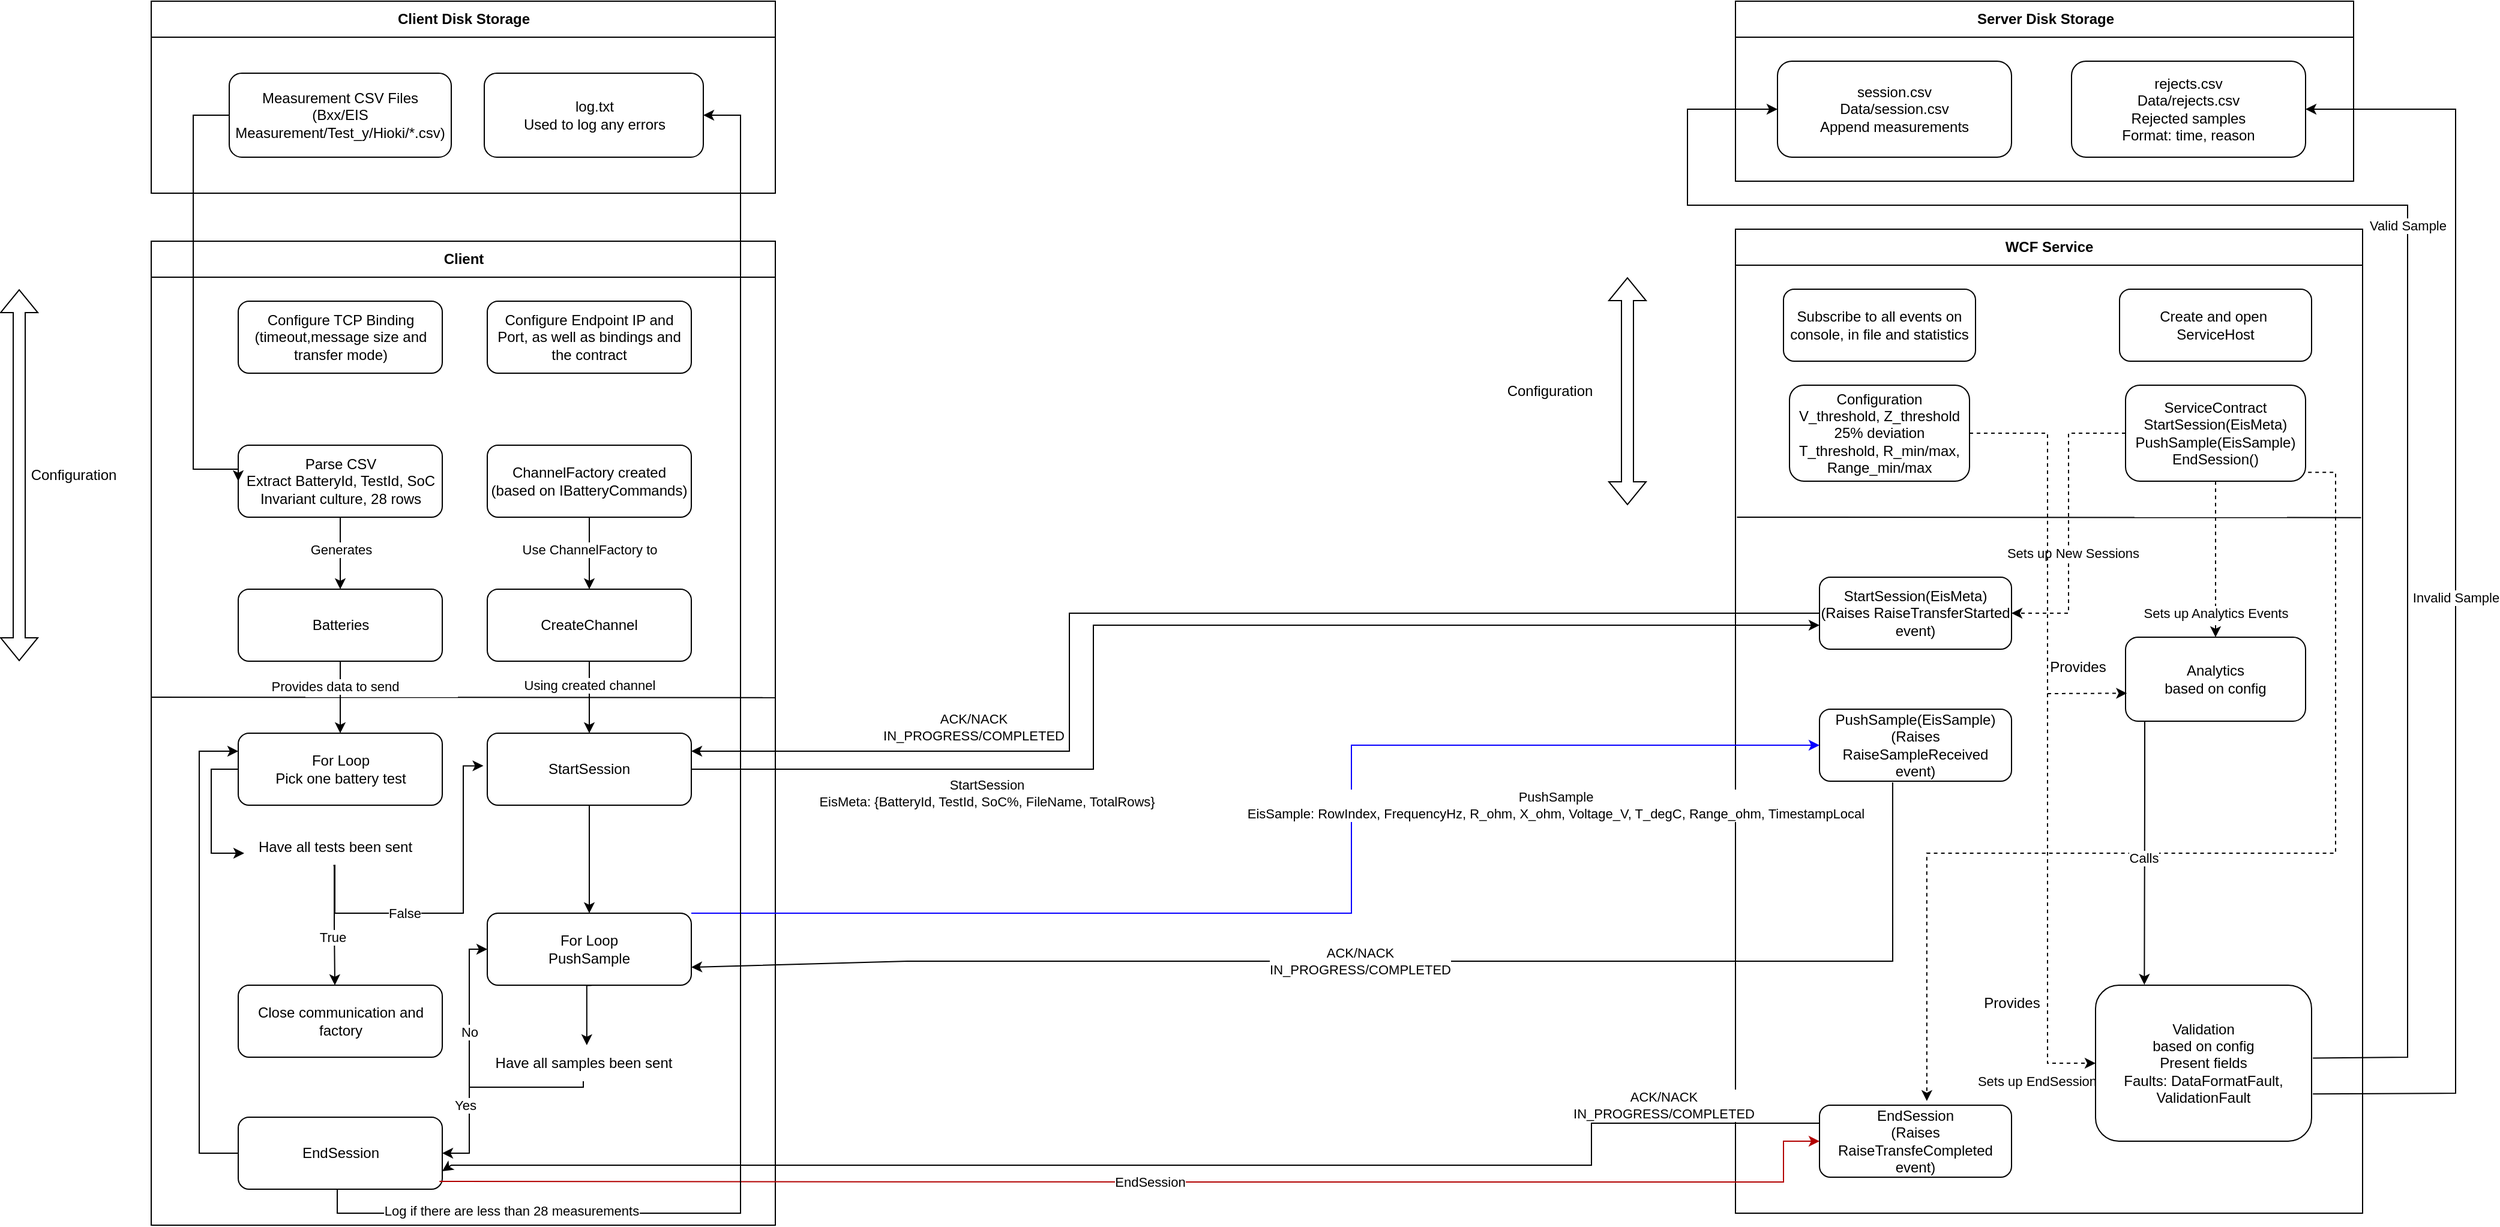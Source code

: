 <mxfile version="28.2.0">
  <diagram name="Page-1" id="ZypiApr3Vc_sd6u4OmtT">
    <mxGraphModel dx="4196" dy="1904" grid="1" gridSize="10" guides="1" tooltips="1" connect="1" arrows="1" fold="1" page="1" pageScale="1" pageWidth="827" pageHeight="1169" math="0" shadow="0">
      <root>
        <mxCell id="0" />
        <mxCell id="1" parent="0" />
        <mxCell id="EciNAuKEw0bft_zddnMu-80" value="Client" style="swimlane;html=1;startSize=30;" vertex="1" parent="1">
          <mxGeometry x="-380" y="910" width="520" height="820" as="geometry">
            <mxRectangle width="70" height="30" as="alternateBounds" />
          </mxGeometry>
        </mxCell>
        <mxCell id="EciNAuKEw0bft_zddnMu-81" style="edgeStyle=orthogonalEdgeStyle;rounded=0;orthogonalLoop=1;jettySize=auto;html=1;entryX=0.5;entryY=0;entryDx=0;entryDy=0;" edge="1" parent="EciNAuKEw0bft_zddnMu-80" source="EciNAuKEw0bft_zddnMu-83" target="EciNAuKEw0bft_zddnMu-89">
          <mxGeometry relative="1" as="geometry">
            <mxPoint x="150" y="160" as="targetPoint" />
          </mxGeometry>
        </mxCell>
        <mxCell id="EciNAuKEw0bft_zddnMu-82" value="Generates" style="edgeLabel;html=1;align=center;verticalAlign=middle;resizable=0;points=[];" vertex="1" connectable="0" parent="EciNAuKEw0bft_zddnMu-81">
          <mxGeometry x="-0.429" y="3" relative="1" as="geometry">
            <mxPoint x="-3" y="10" as="offset" />
          </mxGeometry>
        </mxCell>
        <mxCell id="EciNAuKEw0bft_zddnMu-83" value="Parse CSV&#xa;Extract BatteryId, TestId, SoC&#xa;Invariant culture, 28 rows" style="rounded=1;whiteSpace=wrap;html=1;" vertex="1" parent="EciNAuKEw0bft_zddnMu-80">
          <mxGeometry x="72.5" y="170" width="170" height="60" as="geometry" />
        </mxCell>
        <mxCell id="EciNAuKEw0bft_zddnMu-84" style="edgeStyle=orthogonalEdgeStyle;rounded=0;orthogonalLoop=1;jettySize=auto;html=1;entryX=-0.019;entryY=0.453;entryDx=0;entryDy=0;entryPerimeter=0;exitX=0.495;exitY=1.008;exitDx=0;exitDy=0;exitPerimeter=0;" edge="1" parent="EciNAuKEw0bft_zddnMu-80" source="EciNAuKEw0bft_zddnMu-100" target="EciNAuKEw0bft_zddnMu-103">
          <mxGeometry relative="1" as="geometry">
            <mxPoint x="269.94" y="480.0" as="targetPoint" />
            <mxPoint x="174.54" y="519.62" as="sourcePoint" />
            <Array as="points">
              <mxPoint x="153" y="520" />
              <mxPoint x="153" y="560" />
              <mxPoint x="260" y="560" />
              <mxPoint x="260" y="437" />
            </Array>
          </mxGeometry>
        </mxCell>
        <mxCell id="EciNAuKEw0bft_zddnMu-85" value="False" style="edgeLabel;html=1;align=center;verticalAlign=middle;resizable=0;points=[];" vertex="1" connectable="0" parent="EciNAuKEw0bft_zddnMu-84">
          <mxGeometry x="-0.316" relative="1" as="geometry">
            <mxPoint as="offset" />
          </mxGeometry>
        </mxCell>
        <mxCell id="EciNAuKEw0bft_zddnMu-86" value="&lt;div&gt;For Loop&lt;/div&gt;&lt;div&gt;Pick one battery test&lt;/div&gt;" style="rounded=1;whiteSpace=wrap;html=1;" vertex="1" parent="EciNAuKEw0bft_zddnMu-80">
          <mxGeometry x="72.5" y="410" width="170" height="60" as="geometry" />
        </mxCell>
        <mxCell id="EciNAuKEw0bft_zddnMu-87" style="edgeStyle=orthogonalEdgeStyle;rounded=0;orthogonalLoop=1;jettySize=auto;html=1;entryX=0.5;entryY=0;entryDx=0;entryDy=0;" edge="1" parent="EciNAuKEw0bft_zddnMu-80" source="EciNAuKEw0bft_zddnMu-89" target="EciNAuKEw0bft_zddnMu-86">
          <mxGeometry relative="1" as="geometry" />
        </mxCell>
        <mxCell id="EciNAuKEw0bft_zddnMu-88" value="Provides data to send" style="edgeLabel;html=1;align=center;verticalAlign=middle;resizable=0;points=[];" vertex="1" connectable="0" parent="EciNAuKEw0bft_zddnMu-87">
          <mxGeometry x="-0.086" y="3" relative="1" as="geometry">
            <mxPoint x="-8" y="-7" as="offset" />
          </mxGeometry>
        </mxCell>
        <mxCell id="EciNAuKEw0bft_zddnMu-89" value="&lt;div&gt;Batteries&lt;/div&gt;" style="rounded=1;whiteSpace=wrap;html=1;" vertex="1" parent="EciNAuKEw0bft_zddnMu-80">
          <mxGeometry x="72.5" y="290" width="170" height="60" as="geometry" />
        </mxCell>
        <mxCell id="EciNAuKEw0bft_zddnMu-90" style="edgeStyle=orthogonalEdgeStyle;rounded=0;orthogonalLoop=1;jettySize=auto;html=1;entryX=0.5;entryY=0;entryDx=0;entryDy=0;" edge="1" parent="EciNAuKEw0bft_zddnMu-80" source="EciNAuKEw0bft_zddnMu-92" target="EciNAuKEw0bft_zddnMu-93">
          <mxGeometry relative="1" as="geometry" />
        </mxCell>
        <mxCell id="EciNAuKEw0bft_zddnMu-91" value="Use ChannelFactory to" style="edgeLabel;html=1;align=center;verticalAlign=middle;resizable=0;points=[];" vertex="1" connectable="0" parent="EciNAuKEw0bft_zddnMu-90">
          <mxGeometry x="-0.104" relative="1" as="geometry">
            <mxPoint as="offset" />
          </mxGeometry>
        </mxCell>
        <mxCell id="EciNAuKEw0bft_zddnMu-92" value="&lt;div&gt;ChannelFactory created&lt;/div&gt;(based on IBatteryCommands)" style="rounded=1;whiteSpace=wrap;html=1;" vertex="1" parent="EciNAuKEw0bft_zddnMu-80">
          <mxGeometry x="280" y="170" width="170" height="60" as="geometry" />
        </mxCell>
        <mxCell id="EciNAuKEw0bft_zddnMu-93" value="&lt;div&gt;CreateChannel&lt;/div&gt;" style="rounded=1;whiteSpace=wrap;html=1;" vertex="1" parent="EciNAuKEw0bft_zddnMu-80">
          <mxGeometry x="280" y="290" width="170" height="60" as="geometry" />
        </mxCell>
        <mxCell id="EciNAuKEw0bft_zddnMu-94" value="" style="endArrow=none;html=1;rounded=0;entryX=1;entryY=0.5;entryDx=0;entryDy=0;" edge="1" parent="EciNAuKEw0bft_zddnMu-80">
          <mxGeometry width="50" height="50" relative="1" as="geometry">
            <mxPoint y="380.0" as="sourcePoint" />
            <mxPoint x="520" y="380.34" as="targetPoint" />
          </mxGeometry>
        </mxCell>
        <mxCell id="EciNAuKEw0bft_zddnMu-95" value="&lt;div&gt;Configure TCP Binding&lt;/div&gt;&lt;div&gt;(timeout,message size and transfer mode)&lt;/div&gt;" style="rounded=1;whiteSpace=wrap;html=1;" vertex="1" parent="EciNAuKEw0bft_zddnMu-80">
          <mxGeometry x="72.5" y="50" width="170" height="60" as="geometry" />
        </mxCell>
        <mxCell id="EciNAuKEw0bft_zddnMu-96" value="&lt;div&gt;Configure Endpoint IP and Port, as well as bindings and the contract&lt;/div&gt;" style="rounded=1;whiteSpace=wrap;html=1;" vertex="1" parent="EciNAuKEw0bft_zddnMu-80">
          <mxGeometry x="280" y="50" width="170" height="60" as="geometry" />
        </mxCell>
        <mxCell id="EciNAuKEw0bft_zddnMu-97" value="" style="edgeStyle=orthogonalEdgeStyle;rounded=0;orthogonalLoop=1;jettySize=auto;html=1;exitX=0;exitY=0.5;exitDx=0;exitDy=0;" edge="1" parent="EciNAuKEw0bft_zddnMu-80" source="EciNAuKEw0bft_zddnMu-86" target="EciNAuKEw0bft_zddnMu-100">
          <mxGeometry relative="1" as="geometry">
            <mxPoint x="230" y="560.31" as="targetPoint" />
            <mxPoint x="40" y="440" as="sourcePoint" />
            <Array as="points">
              <mxPoint x="50" y="440" />
              <mxPoint x="50" y="510" />
            </Array>
          </mxGeometry>
        </mxCell>
        <mxCell id="EciNAuKEw0bft_zddnMu-98" style="edgeStyle=orthogonalEdgeStyle;rounded=0;orthogonalLoop=1;jettySize=auto;html=1;" edge="1" parent="EciNAuKEw0bft_zddnMu-80" source="EciNAuKEw0bft_zddnMu-100" target="EciNAuKEw0bft_zddnMu-101">
          <mxGeometry relative="1" as="geometry">
            <Array as="points">
              <mxPoint x="153" y="570" />
              <mxPoint x="153" y="570" />
            </Array>
          </mxGeometry>
        </mxCell>
        <mxCell id="EciNAuKEw0bft_zddnMu-99" value="True" style="edgeLabel;html=1;align=center;verticalAlign=middle;resizable=0;points=[];" vertex="1" connectable="0" parent="EciNAuKEw0bft_zddnMu-98">
          <mxGeometry x="0.206" y="-2" relative="1" as="geometry">
            <mxPoint as="offset" />
          </mxGeometry>
        </mxCell>
        <mxCell id="EciNAuKEw0bft_zddnMu-100" value="Have all tests been sent" style="text;html=1;align=center;verticalAlign=middle;resizable=0;points=[];autosize=1;rounded=1;" vertex="1" parent="EciNAuKEw0bft_zddnMu-80">
          <mxGeometry x="77.5" y="490" width="150" height="30" as="geometry" />
        </mxCell>
        <mxCell id="EciNAuKEw0bft_zddnMu-101" value="Close communication and factory" style="rounded=1;whiteSpace=wrap;html=1;" vertex="1" parent="EciNAuKEw0bft_zddnMu-80">
          <mxGeometry x="72.5" y="620" width="170" height="60" as="geometry" />
        </mxCell>
        <mxCell id="EciNAuKEw0bft_zddnMu-102" style="edgeStyle=orthogonalEdgeStyle;rounded=0;orthogonalLoop=1;jettySize=auto;html=1;entryX=0.5;entryY=0;entryDx=0;entryDy=0;" edge="1" parent="EciNAuKEw0bft_zddnMu-80" source="EciNAuKEw0bft_zddnMu-103" target="EciNAuKEw0bft_zddnMu-107">
          <mxGeometry relative="1" as="geometry" />
        </mxCell>
        <mxCell id="EciNAuKEw0bft_zddnMu-103" value="StartSession" style="rounded=1;whiteSpace=wrap;html=1;" vertex="1" parent="EciNAuKEw0bft_zddnMu-80">
          <mxGeometry x="280" y="410" width="170" height="60" as="geometry" />
        </mxCell>
        <mxCell id="EciNAuKEw0bft_zddnMu-104" style="edgeStyle=orthogonalEdgeStyle;rounded=0;orthogonalLoop=1;jettySize=auto;html=1;entryX=0.5;entryY=0;entryDx=0;entryDy=0;" edge="1" parent="EciNAuKEw0bft_zddnMu-80" source="EciNAuKEw0bft_zddnMu-93" target="EciNAuKEw0bft_zddnMu-103">
          <mxGeometry relative="1" as="geometry">
            <Array as="points" />
          </mxGeometry>
        </mxCell>
        <mxCell id="EciNAuKEw0bft_zddnMu-105" value="&lt;div&gt;Using created channel&lt;/div&gt;" style="edgeLabel;html=1;align=center;verticalAlign=middle;resizable=0;points=[];" vertex="1" connectable="0" parent="EciNAuKEw0bft_zddnMu-104">
          <mxGeometry x="-0.217" y="-1" relative="1" as="geometry">
            <mxPoint x="1" y="-4" as="offset" />
          </mxGeometry>
        </mxCell>
        <mxCell id="EciNAuKEw0bft_zddnMu-106" style="edgeStyle=orthogonalEdgeStyle;rounded=0;orthogonalLoop=1;jettySize=auto;html=1;exitX=1;exitY=0.5;exitDx=0;exitDy=0;" edge="1" parent="EciNAuKEw0bft_zddnMu-80" source="EciNAuKEw0bft_zddnMu-107">
          <mxGeometry relative="1" as="geometry">
            <mxPoint x="440.296" y="590.296" as="targetPoint" />
          </mxGeometry>
        </mxCell>
        <mxCell id="EciNAuKEw0bft_zddnMu-107" value="&lt;div&gt;For Loop&lt;/div&gt;PushSample" style="rounded=1;whiteSpace=wrap;html=1;" vertex="1" parent="EciNAuKEw0bft_zddnMu-80">
          <mxGeometry x="280" y="560" width="170" height="60" as="geometry" />
        </mxCell>
        <mxCell id="EciNAuKEw0bft_zddnMu-108" style="edgeStyle=orthogonalEdgeStyle;rounded=0;orthogonalLoop=1;jettySize=auto;html=1;entryX=0;entryY=0.5;entryDx=0;entryDy=0;" edge="1" parent="EciNAuKEw0bft_zddnMu-80" source="EciNAuKEw0bft_zddnMu-113" target="EciNAuKEw0bft_zddnMu-107">
          <mxGeometry relative="1" as="geometry">
            <Array as="points">
              <mxPoint x="360" y="705" />
              <mxPoint x="265" y="705" />
              <mxPoint x="265" y="590" />
            </Array>
          </mxGeometry>
        </mxCell>
        <mxCell id="EciNAuKEw0bft_zddnMu-109" value="No" style="edgeLabel;html=1;align=center;verticalAlign=middle;resizable=0;points=[];" vertex="1" connectable="0" parent="EciNAuKEw0bft_zddnMu-108">
          <mxGeometry x="-0.07" relative="1" as="geometry">
            <mxPoint y="-39" as="offset" />
          </mxGeometry>
        </mxCell>
        <mxCell id="EciNAuKEw0bft_zddnMu-110" style="edgeStyle=orthogonalEdgeStyle;rounded=0;orthogonalLoop=1;jettySize=auto;html=1;jumpStyle=arc;entryX=0;entryY=0.25;entryDx=0;entryDy=0;" edge="1" parent="EciNAuKEw0bft_zddnMu-80" target="EciNAuKEw0bft_zddnMu-86">
          <mxGeometry relative="1" as="geometry">
            <mxPoint x="20" y="420" as="targetPoint" />
            <mxPoint x="80" y="760" as="sourcePoint" />
            <Array as="points">
              <mxPoint x="40" y="760" />
              <mxPoint x="40" y="425" />
            </Array>
          </mxGeometry>
        </mxCell>
        <mxCell id="EciNAuKEw0bft_zddnMu-111" style="edgeStyle=orthogonalEdgeStyle;rounded=0;orthogonalLoop=1;jettySize=auto;html=1;entryX=1;entryY=0.5;entryDx=0;entryDy=0;" edge="1" parent="EciNAuKEw0bft_zddnMu-80" source="EciNAuKEw0bft_zddnMu-113" target="EciNAuKEw0bft_zddnMu-115">
          <mxGeometry relative="1" as="geometry">
            <mxPoint x="260" y="760" as="targetPoint" />
            <Array as="points">
              <mxPoint x="360" y="705" />
              <mxPoint x="265" y="705" />
              <mxPoint x="265" y="760" />
            </Array>
          </mxGeometry>
        </mxCell>
        <mxCell id="EciNAuKEw0bft_zddnMu-112" value="&lt;div align=&quot;right&quot;&gt;Yes&lt;/div&gt;" style="edgeLabel;html=1;align=right;verticalAlign=middle;resizable=0;points=[];" vertex="1" connectable="0" parent="EciNAuKEw0bft_zddnMu-111">
          <mxGeometry x="-0.244" relative="1" as="geometry">
            <mxPoint x="-27" y="15" as="offset" />
          </mxGeometry>
        </mxCell>
        <mxCell id="EciNAuKEw0bft_zddnMu-113" value="Have all samples been sent" style="text;html=1;align=center;verticalAlign=middle;resizable=0;points=[];autosize=1;rounded=1;" vertex="1" parent="EciNAuKEw0bft_zddnMu-80">
          <mxGeometry x="275" y="670" width="170" height="30" as="geometry" />
        </mxCell>
        <mxCell id="EciNAuKEw0bft_zddnMu-114" style="edgeStyle=orthogonalEdgeStyle;rounded=0;orthogonalLoop=1;jettySize=auto;html=1;entryX=0.505;entryY=-0.005;entryDx=0;entryDy=0;entryPerimeter=0;" edge="1" parent="EciNAuKEw0bft_zddnMu-80">
          <mxGeometry relative="1" as="geometry">
            <mxPoint x="367.072" y="620.15" as="sourcePoint" />
            <mxPoint x="362.92" y="670.0" as="targetPoint" />
            <Array as="points">
              <mxPoint x="363" y="620" />
            </Array>
          </mxGeometry>
        </mxCell>
        <mxCell id="EciNAuKEw0bft_zddnMu-115" value="EndSession" style="rounded=1;whiteSpace=wrap;html=1;" vertex="1" parent="EciNAuKEw0bft_zddnMu-80">
          <mxGeometry x="72.5" y="730" width="170" height="60" as="geometry" />
        </mxCell>
        <mxCell id="EciNAuKEw0bft_zddnMu-116" value="WCF Service" style="swimlane;html=1;startSize=30;" vertex="1" parent="1">
          <mxGeometry x="940" y="900" width="522.5" height="820" as="geometry" />
        </mxCell>
        <mxCell id="EciNAuKEw0bft_zddnMu-117" style="edgeStyle=orthogonalEdgeStyle;rounded=0;orthogonalLoop=1;jettySize=auto;html=1;entryX=1;entryY=0.5;entryDx=0;entryDy=0;dashed=1;jumpStyle=arc;" edge="1" parent="EciNAuKEw0bft_zddnMu-116" source="EciNAuKEw0bft_zddnMu-121" target="EciNAuKEw0bft_zddnMu-128">
          <mxGeometry relative="1" as="geometry" />
        </mxCell>
        <mxCell id="EciNAuKEw0bft_zddnMu-118" value="&lt;div&gt;Sets up&amp;nbsp;New Sessions&lt;/div&gt;" style="edgeLabel;html=1;align=center;verticalAlign=middle;resizable=0;points=[];" vertex="1" connectable="0" parent="EciNAuKEw0bft_zddnMu-117">
          <mxGeometry x="0.163" y="3" relative="1" as="geometry">
            <mxPoint y="5" as="offset" />
          </mxGeometry>
        </mxCell>
        <mxCell id="EciNAuKEw0bft_zddnMu-119" style="edgeStyle=orthogonalEdgeStyle;rounded=0;orthogonalLoop=1;jettySize=auto;html=1;exitX=0.974;exitY=0.908;exitDx=0;exitDy=0;entryX=0.559;entryY=-0.058;entryDx=0;entryDy=0;dashed=1;entryPerimeter=0;exitPerimeter=0;jumpStyle=arc;" edge="1" parent="EciNAuKEw0bft_zddnMu-116" source="EciNAuKEw0bft_zddnMu-121" target="EciNAuKEw0bft_zddnMu-131">
          <mxGeometry relative="1" as="geometry">
            <Array as="points">
              <mxPoint x="500" y="203" />
              <mxPoint x="500" y="520" />
              <mxPoint x="159" y="520" />
            </Array>
          </mxGeometry>
        </mxCell>
        <mxCell id="EciNAuKEw0bft_zddnMu-120" value="Sets up EndSession" style="edgeLabel;html=1;align=center;verticalAlign=middle;resizable=0;points=[];" vertex="1" connectable="0" parent="EciNAuKEw0bft_zddnMu-119">
          <mxGeometry x="-0.037" y="3" relative="1" as="geometry">
            <mxPoint x="-166" y="187" as="offset" />
          </mxGeometry>
        </mxCell>
        <mxCell id="EciNAuKEw0bft_zddnMu-121" value="ServiceContract&lt;br&gt;StartSession(EisMeta)&lt;br&gt;PushSample(EisSample)&lt;br&gt;EndSession()" style="rounded=1;whiteSpace=wrap;html=1;" vertex="1" parent="EciNAuKEw0bft_zddnMu-116">
          <mxGeometry x="325" y="130" width="150" height="80" as="geometry" />
        </mxCell>
        <mxCell id="EciNAuKEw0bft_zddnMu-122" value="Validation&lt;br&gt;based on config&lt;br&gt;Present fields&lt;br&gt;Faults: DataFormatFault, ValidationFault" style="rounded=1;whiteSpace=wrap;html=1;" vertex="1" parent="EciNAuKEw0bft_zddnMu-116">
          <mxGeometry x="300" y="630" width="180" height="130" as="geometry" />
        </mxCell>
        <mxCell id="EciNAuKEw0bft_zddnMu-123" value="Analytics&lt;br&gt;&lt;div&gt;based on config&lt;/div&gt;" style="rounded=1;whiteSpace=wrap;html=1;" vertex="1" parent="EciNAuKEw0bft_zddnMu-116">
          <mxGeometry x="325" y="340" width="150" height="70" as="geometry" />
        </mxCell>
        <mxCell id="EciNAuKEw0bft_zddnMu-124" style="edgeStyle=orthogonalEdgeStyle;rounded=0;orthogonalLoop=1;jettySize=auto;html=1;entryX=0;entryY=0.5;entryDx=0;entryDy=0;dashed=1;" edge="1" parent="EciNAuKEw0bft_zddnMu-116" source="EciNAuKEw0bft_zddnMu-125" target="EciNAuKEw0bft_zddnMu-122">
          <mxGeometry relative="1" as="geometry">
            <Array as="points">
              <mxPoint x="260" y="170" />
              <mxPoint x="260" y="695" />
            </Array>
          </mxGeometry>
        </mxCell>
        <mxCell id="EciNAuKEw0bft_zddnMu-125" value="Configuration&#xa;V_threshold, Z_threshold&#xa;25% deviation&#xa;T_threshold, R_min/max, Range_min/max" style="rounded=1;whiteSpace=wrap;html=1;" vertex="1" parent="EciNAuKEw0bft_zddnMu-116">
          <mxGeometry x="45" y="130" width="150" height="80" as="geometry" />
        </mxCell>
        <mxCell id="EciNAuKEw0bft_zddnMu-126" value="Subscribe to all events on console, in file and statistics" style="rounded=1;whiteSpace=wrap;html=1;" vertex="1" parent="EciNAuKEw0bft_zddnMu-116">
          <mxGeometry x="40" y="50" width="160" height="60" as="geometry" />
        </mxCell>
        <mxCell id="EciNAuKEw0bft_zddnMu-127" value="&lt;div&gt;Create and open&amp;nbsp;&lt;/div&gt;&lt;div&gt;ServiceHost&lt;/div&gt;" style="rounded=1;whiteSpace=wrap;html=1;" vertex="1" parent="EciNAuKEw0bft_zddnMu-116">
          <mxGeometry x="320" y="50" width="160" height="60" as="geometry" />
        </mxCell>
        <mxCell id="EciNAuKEw0bft_zddnMu-128" value="StartSession(EisMeta)&lt;br&gt;(Raises RaiseTransferStarted event)" style="rounded=1;whiteSpace=wrap;html=1;" vertex="1" parent="EciNAuKEw0bft_zddnMu-116">
          <mxGeometry x="70" y="290" width="160" height="60" as="geometry" />
        </mxCell>
        <mxCell id="EciNAuKEw0bft_zddnMu-129" value="" style="endArrow=none;html=1;rounded=0;entryX=1;entryY=0.5;entryDx=0;entryDy=0;" edge="1" parent="EciNAuKEw0bft_zddnMu-116">
          <mxGeometry width="50" height="50" relative="1" as="geometry">
            <mxPoint x="1.25" y="240" as="sourcePoint" />
            <mxPoint x="521.25" y="240.34" as="targetPoint" />
          </mxGeometry>
        </mxCell>
        <mxCell id="EciNAuKEw0bft_zddnMu-130" value="Sets up Analytics Events" style="endArrow=classic;html=1;rounded=0;dashed=1;exitX=0.5;exitY=1;exitDx=0;exitDy=0;entryX=0.5;entryY=0;entryDx=0;entryDy=0;" edge="1" parent="EciNAuKEw0bft_zddnMu-116" source="EciNAuKEw0bft_zddnMu-121" target="EciNAuKEw0bft_zddnMu-123">
          <mxGeometry x="0.684" width="50" height="50" relative="1" as="geometry">
            <mxPoint x="230" y="310" as="sourcePoint" />
            <mxPoint x="130" y="490" as="targetPoint" />
            <mxPoint as="offset" />
          </mxGeometry>
        </mxCell>
        <mxCell id="EciNAuKEw0bft_zddnMu-131" value="EndSession&lt;br&gt;(Raises RaiseTransfeCompleted event)" style="rounded=1;whiteSpace=wrap;html=1;" vertex="1" parent="EciNAuKEw0bft_zddnMu-116">
          <mxGeometry x="70" y="730" width="160" height="60" as="geometry" />
        </mxCell>
        <mxCell id="EciNAuKEw0bft_zddnMu-132" style="edgeStyle=orthogonalEdgeStyle;rounded=0;orthogonalLoop=1;jettySize=auto;html=1;entryX=0.226;entryY=-0.003;entryDx=0;entryDy=0;entryPerimeter=0;" edge="1" parent="EciNAuKEw0bft_zddnMu-116" source="EciNAuKEw0bft_zddnMu-123" target="EciNAuKEw0bft_zddnMu-122">
          <mxGeometry relative="1" as="geometry">
            <Array as="points">
              <mxPoint x="341" y="460" />
              <mxPoint x="341" y="460" />
            </Array>
          </mxGeometry>
        </mxCell>
        <mxCell id="EciNAuKEw0bft_zddnMu-133" value="Calls" style="edgeLabel;html=1;align=center;verticalAlign=middle;resizable=0;points=[];" vertex="1" connectable="0" parent="EciNAuKEw0bft_zddnMu-132">
          <mxGeometry x="0.039" y="-1" relative="1" as="geometry">
            <mxPoint as="offset" />
          </mxGeometry>
        </mxCell>
        <mxCell id="EciNAuKEw0bft_zddnMu-134" value="PushSample(EisSample)(Raises RaiseSampleReceived event)" style="rounded=1;whiteSpace=wrap;html=1;" vertex="1" parent="EciNAuKEw0bft_zddnMu-116">
          <mxGeometry x="70" y="400" width="160" height="60" as="geometry" />
        </mxCell>
        <mxCell id="EciNAuKEw0bft_zddnMu-135" value="Provides" style="text;html=1;align=center;verticalAlign=middle;resizable=0;points=[];autosize=1;strokeColor=none;fillColor=none;" vertex="1" parent="EciNAuKEw0bft_zddnMu-116">
          <mxGeometry x="195" y="630" width="70" height="30" as="geometry" />
        </mxCell>
        <mxCell id="EciNAuKEw0bft_zddnMu-136" value="Provides" style="text;html=1;align=center;verticalAlign=middle;resizable=0;points=[];autosize=1;strokeColor=none;fillColor=none;" vertex="1" parent="EciNAuKEw0bft_zddnMu-116">
          <mxGeometry x="250" y="350" width="70" height="30" as="geometry" />
        </mxCell>
        <mxCell id="EciNAuKEw0bft_zddnMu-137" value="&lt;div&gt;Server Disk Storage&lt;/div&gt;" style="swimlane;html=1;startSize=30;" vertex="1" parent="1">
          <mxGeometry x="940" y="710" width="515" height="150" as="geometry" />
        </mxCell>
        <mxCell id="EciNAuKEw0bft_zddnMu-138" value="session.csv&lt;br&gt;Data/session.csv&lt;br&gt;Append measurements" style="rounded=1;whiteSpace=wrap;html=1;" vertex="1" parent="EciNAuKEw0bft_zddnMu-137">
          <mxGeometry x="35" y="50" width="195" height="80" as="geometry" />
        </mxCell>
        <mxCell id="EciNAuKEw0bft_zddnMu-139" value="&lt;div&gt;rejects.csv&lt;/div&gt;&lt;div&gt;Data/rejects.csv&lt;/div&gt;Rejected samples&lt;br&gt;Format: time, reason" style="rounded=1;whiteSpace=wrap;html=1;" vertex="1" parent="EciNAuKEw0bft_zddnMu-137">
          <mxGeometry x="280" y="50" width="195" height="80" as="geometry" />
        </mxCell>
        <mxCell id="EciNAuKEw0bft_zddnMu-140" value="StartSession&#xa;EisMeta: {BatteryId, TestId, SoC%, FileName, TotalRows}" style="endArrow=classic;html=1;rounded=0;exitX=1;exitY=0.5;exitDx=0;exitDy=0;strokeColor=light-dark(#000000,#0800FF);entryX=0;entryY=0.667;entryDx=0;entryDy=0;entryPerimeter=0;" edge="1" parent="1" source="EciNAuKEw0bft_zddnMu-103" target="EciNAuKEw0bft_zddnMu-128">
          <mxGeometry x="-0.537" y="-20" width="50" height="50" relative="1" as="geometry">
            <mxPoint x="270" y="1090" as="sourcePoint" />
            <mxPoint x="865" y="1230" as="targetPoint" />
            <Array as="points">
              <mxPoint x="405" y="1350" />
              <mxPoint x="405" y="1230" />
            </Array>
            <mxPoint as="offset" />
          </mxGeometry>
        </mxCell>
        <mxCell id="EciNAuKEw0bft_zddnMu-141" value="PushSample&lt;br&gt;EisSample: RowIndex, FrequencyHz, R_ohm, X_ohm, Voltage_V, T_degC, Range_ohm, TimestampLocal" style="endArrow=classic;html=1;rounded=0;exitX=1;exitY=0;exitDx=0;exitDy=0;entryX=0;entryY=0.5;entryDx=0;entryDy=0;strokeColor=light-dark(#0800FF,#0800FF);" edge="1" parent="1" source="EciNAuKEw0bft_zddnMu-107" target="EciNAuKEw0bft_zddnMu-134">
          <mxGeometry x="0.593" y="-50" width="50" height="50" relative="1" as="geometry">
            <mxPoint x="330" y="1390" as="sourcePoint" />
            <mxPoint x="740" y="1470" as="targetPoint" />
            <Array as="points">
              <mxPoint x="620" y="1470" />
              <mxPoint x="620" y="1330" />
            </Array>
            <mxPoint as="offset" />
          </mxGeometry>
        </mxCell>
        <mxCell id="EciNAuKEw0bft_zddnMu-142" value="EndSession" style="endArrow=classic;html=1;rounded=0;exitX=0.986;exitY=0.892;exitDx=0;exitDy=0;fillColor=#e51400;strokeColor=light-dark(#B20000,#0800FF);exitPerimeter=0;entryX=0;entryY=0.5;entryDx=0;entryDy=0;" edge="1" parent="1" source="EciNAuKEw0bft_zddnMu-115" target="EciNAuKEw0bft_zddnMu-131">
          <mxGeometry width="50" height="50" relative="1" as="geometry">
            <mxPoint x="340" y="1210" as="sourcePoint" />
            <mxPoint x="845" y="1430" as="targetPoint" />
            <Array as="points">
              <mxPoint x="485" y="1694" />
              <mxPoint x="600" y="1694" />
              <mxPoint x="740" y="1694" />
              <mxPoint x="980" y="1694" />
              <mxPoint x="980" y="1660" />
            </Array>
          </mxGeometry>
        </mxCell>
        <mxCell id="EciNAuKEw0bft_zddnMu-143" value="ACK/NACK&#xa;IN_PROGRESS/COMPLETED" style="endArrow=classic;html=1;rounded=0;exitX=0;exitY=0.25;exitDx=0;exitDy=0;entryX=1;entryY=0.75;entryDx=0;entryDy=0;strokeColor=light-dark(#000000,#999900);" edge="1" parent="1" source="EciNAuKEw0bft_zddnMu-131" target="EciNAuKEw0bft_zddnMu-115">
          <mxGeometry x="-0.78" y="-15" width="50" height="50" relative="1" as="geometry">
            <mxPoint x="900" y="1600" as="sourcePoint" />
            <mxPoint x="450" y="1630" as="targetPoint" />
            <Array as="points">
              <mxPoint x="820" y="1645" />
              <mxPoint x="820" y="1680" />
              <mxPoint x="-130" y="1680" />
            </Array>
            <mxPoint as="offset" />
          </mxGeometry>
        </mxCell>
        <mxCell id="EciNAuKEw0bft_zddnMu-144" value="Valid Sample" style="endArrow=classic;html=1;rounded=0;exitX=1.006;exitY=0.467;exitDx=0;exitDy=0;exitPerimeter=0;" edge="1" parent="1" source="EciNAuKEw0bft_zddnMu-122" target="EciNAuKEw0bft_zddnMu-138">
          <mxGeometry width="50" height="50" relative="1" as="geometry">
            <mxPoint x="170" y="1000" as="sourcePoint" />
            <mxPoint x="440" y="1000" as="targetPoint" />
            <Array as="points">
              <mxPoint x="1500" y="1590" />
              <mxPoint x="1500" y="1250" />
              <mxPoint x="1500" y="880" />
              <mxPoint x="1210" y="880" />
              <mxPoint x="900" y="880" />
              <mxPoint x="900" y="850" />
              <mxPoint x="900" y="800" />
            </Array>
          </mxGeometry>
        </mxCell>
        <mxCell id="EciNAuKEw0bft_zddnMu-145" value="Invalid Sample" style="endArrow=classic;html=1;rounded=0;exitX=1.006;exitY=0.697;exitDx=0;exitDy=0;exitPerimeter=0;" edge="1" parent="1" source="EciNAuKEw0bft_zddnMu-122" target="EciNAuKEw0bft_zddnMu-139">
          <mxGeometry width="50" height="50" relative="1" as="geometry">
            <mxPoint x="170" y="1040" as="sourcePoint" />
            <mxPoint x="590" y="1040" as="targetPoint" />
            <Array as="points">
              <mxPoint x="1540" y="1620" />
              <mxPoint x="1540" y="800" />
            </Array>
          </mxGeometry>
        </mxCell>
        <mxCell id="EciNAuKEw0bft_zddnMu-146" value="&lt;div&gt;Client Disk Storage&lt;/div&gt;" style="swimlane;html=1;startSize=30;" vertex="1" parent="1">
          <mxGeometry x="-380" y="710" width="520" height="160" as="geometry" />
        </mxCell>
        <mxCell id="EciNAuKEw0bft_zddnMu-147" value="Measurement CSV Files&lt;br&gt;&lt;div&gt;(Bxx/EIS Measurement/Test_y/Hioki/*.csv)&lt;/div&gt;" style="rounded=1;whiteSpace=wrap;html=1;" vertex="1" parent="EciNAuKEw0bft_zddnMu-146">
          <mxGeometry x="65" y="60" width="185" height="70" as="geometry" />
        </mxCell>
        <mxCell id="EciNAuKEw0bft_zddnMu-148" value="&lt;div&gt;log.txt&lt;/div&gt;Used to log any errors" style="rounded=1;whiteSpace=wrap;html=1;" vertex="1" parent="EciNAuKEw0bft_zddnMu-146">
          <mxGeometry x="277.5" y="60" width="182.5" height="70" as="geometry" />
        </mxCell>
        <mxCell id="EciNAuKEw0bft_zddnMu-149" style="edgeStyle=orthogonalEdgeStyle;rounded=0;orthogonalLoop=1;jettySize=auto;html=1;entryX=0;entryY=0.5;entryDx=0;entryDy=0;" edge="1" parent="1" source="EciNAuKEw0bft_zddnMu-147" target="EciNAuKEw0bft_zddnMu-83">
          <mxGeometry relative="1" as="geometry">
            <Array as="points">
              <mxPoint x="-345" y="805" />
              <mxPoint x="-345" y="1100" />
            </Array>
          </mxGeometry>
        </mxCell>
        <mxCell id="EciNAuKEw0bft_zddnMu-150" value="" style="shape=flexArrow;endArrow=classic;startArrow=classic;html=1;rounded=0;" edge="1" parent="1">
          <mxGeometry width="100" height="100" relative="1" as="geometry">
            <mxPoint x="-490" y="1260" as="sourcePoint" />
            <mxPoint x="-490" y="950" as="targetPoint" />
          </mxGeometry>
        </mxCell>
        <mxCell id="EciNAuKEw0bft_zddnMu-151" value="Configuration" style="text;html=1;align=center;verticalAlign=middle;resizable=0;points=[];autosize=1;strokeColor=none;fillColor=none;" vertex="1" parent="1">
          <mxGeometry x="-490" y="1090" width="90" height="30" as="geometry" />
        </mxCell>
        <mxCell id="EciNAuKEw0bft_zddnMu-152" value="ACK/NACK&#xa;IN_PROGRESS/COMPLETED" style="endArrow=classic;html=1;rounded=0;entryX=1;entryY=0.75;entryDx=0;entryDy=0;exitX=0.381;exitY=1.017;exitDx=0;exitDy=0;exitPerimeter=0;strokeColor=light-dark(#000000,#999900);" edge="1" parent="1" source="EciNAuKEw0bft_zddnMu-134" target="EciNAuKEw0bft_zddnMu-107">
          <mxGeometry x="0.031" width="50" height="50" relative="1" as="geometry">
            <mxPoint x="740" y="1470" as="sourcePoint" />
            <mxPoint x="270" y="1630" as="targetPoint" />
            <Array as="points">
              <mxPoint x="1071" y="1510" />
              <mxPoint x="460" y="1510" />
              <mxPoint x="370" y="1510" />
              <mxPoint x="250" y="1510" />
            </Array>
            <mxPoint as="offset" />
          </mxGeometry>
        </mxCell>
        <mxCell id="EciNAuKEw0bft_zddnMu-153" value="ACK/NACK&#xa;IN_PROGRESS/COMPLETED" style="endArrow=classic;html=1;rounded=0;entryX=1;entryY=0.25;entryDx=0;entryDy=0;strokeColor=light-dark(#000000,#999900);exitX=0;exitY=0.5;exitDx=0;exitDy=0;" edge="1" parent="1" source="EciNAuKEw0bft_zddnMu-128" target="EciNAuKEw0bft_zddnMu-103">
          <mxGeometry x="0.555" y="-20" width="50" height="50" relative="1" as="geometry">
            <mxPoint x="865" y="1220" as="sourcePoint" />
            <mxPoint x="155" y="1290" as="targetPoint" />
            <Array as="points">
              <mxPoint x="385" y="1220" />
              <mxPoint x="385" y="1335" />
              <mxPoint x="245" y="1335" />
              <mxPoint x="95" y="1335" />
            </Array>
            <mxPoint as="offset" />
          </mxGeometry>
        </mxCell>
        <mxCell id="EciNAuKEw0bft_zddnMu-154" style="edgeStyle=orthogonalEdgeStyle;rounded=0;orthogonalLoop=1;jettySize=auto;html=1;entryX=1;entryY=0.5;entryDx=0;entryDy=0;" edge="1" parent="1" source="EciNAuKEw0bft_zddnMu-115" target="EciNAuKEw0bft_zddnMu-148">
          <mxGeometry relative="1" as="geometry">
            <mxPoint x="111" y="790" as="targetPoint" />
            <Array as="points">
              <mxPoint x="-225" y="1720" />
              <mxPoint x="111" y="1720" />
              <mxPoint x="111" y="805" />
            </Array>
          </mxGeometry>
        </mxCell>
        <mxCell id="EciNAuKEw0bft_zddnMu-155" value="Log if there are less than 28 measurements" style="edgeLabel;html=1;align=center;verticalAlign=middle;resizable=0;points=[];" vertex="1" connectable="0" parent="EciNAuKEw0bft_zddnMu-154">
          <mxGeometry x="-0.816" y="2" relative="1" as="geometry">
            <mxPoint x="45" as="offset" />
          </mxGeometry>
        </mxCell>
        <mxCell id="EciNAuKEw0bft_zddnMu-156" value="" style="shape=flexArrow;endArrow=classic;startArrow=classic;html=1;rounded=0;" edge="1" parent="1">
          <mxGeometry width="100" height="100" relative="1" as="geometry">
            <mxPoint x="850" y="1130" as="sourcePoint" />
            <mxPoint x="850" y="940" as="targetPoint" />
          </mxGeometry>
        </mxCell>
        <mxCell id="EciNAuKEw0bft_zddnMu-157" value="Configuration" style="text;html=1;align=center;verticalAlign=middle;resizable=0;points=[];autosize=1;strokeColor=none;fillColor=none;" vertex="1" parent="1">
          <mxGeometry x="740" y="1020" width="90" height="30" as="geometry" />
        </mxCell>
        <mxCell id="EciNAuKEw0bft_zddnMu-158" value="" style="edgeStyle=none;orthogonalLoop=1;jettySize=auto;html=1;rounded=0;entryX=0.008;entryY=0.667;entryDx=0;entryDy=0;entryPerimeter=0;dashed=1;" edge="1" parent="1" target="EciNAuKEw0bft_zddnMu-123">
          <mxGeometry width="100" relative="1" as="geometry">
            <mxPoint x="1200" y="1287" as="sourcePoint" />
            <mxPoint x="1250" y="1280" as="targetPoint" />
            <Array as="points" />
          </mxGeometry>
        </mxCell>
      </root>
    </mxGraphModel>
  </diagram>
</mxfile>
